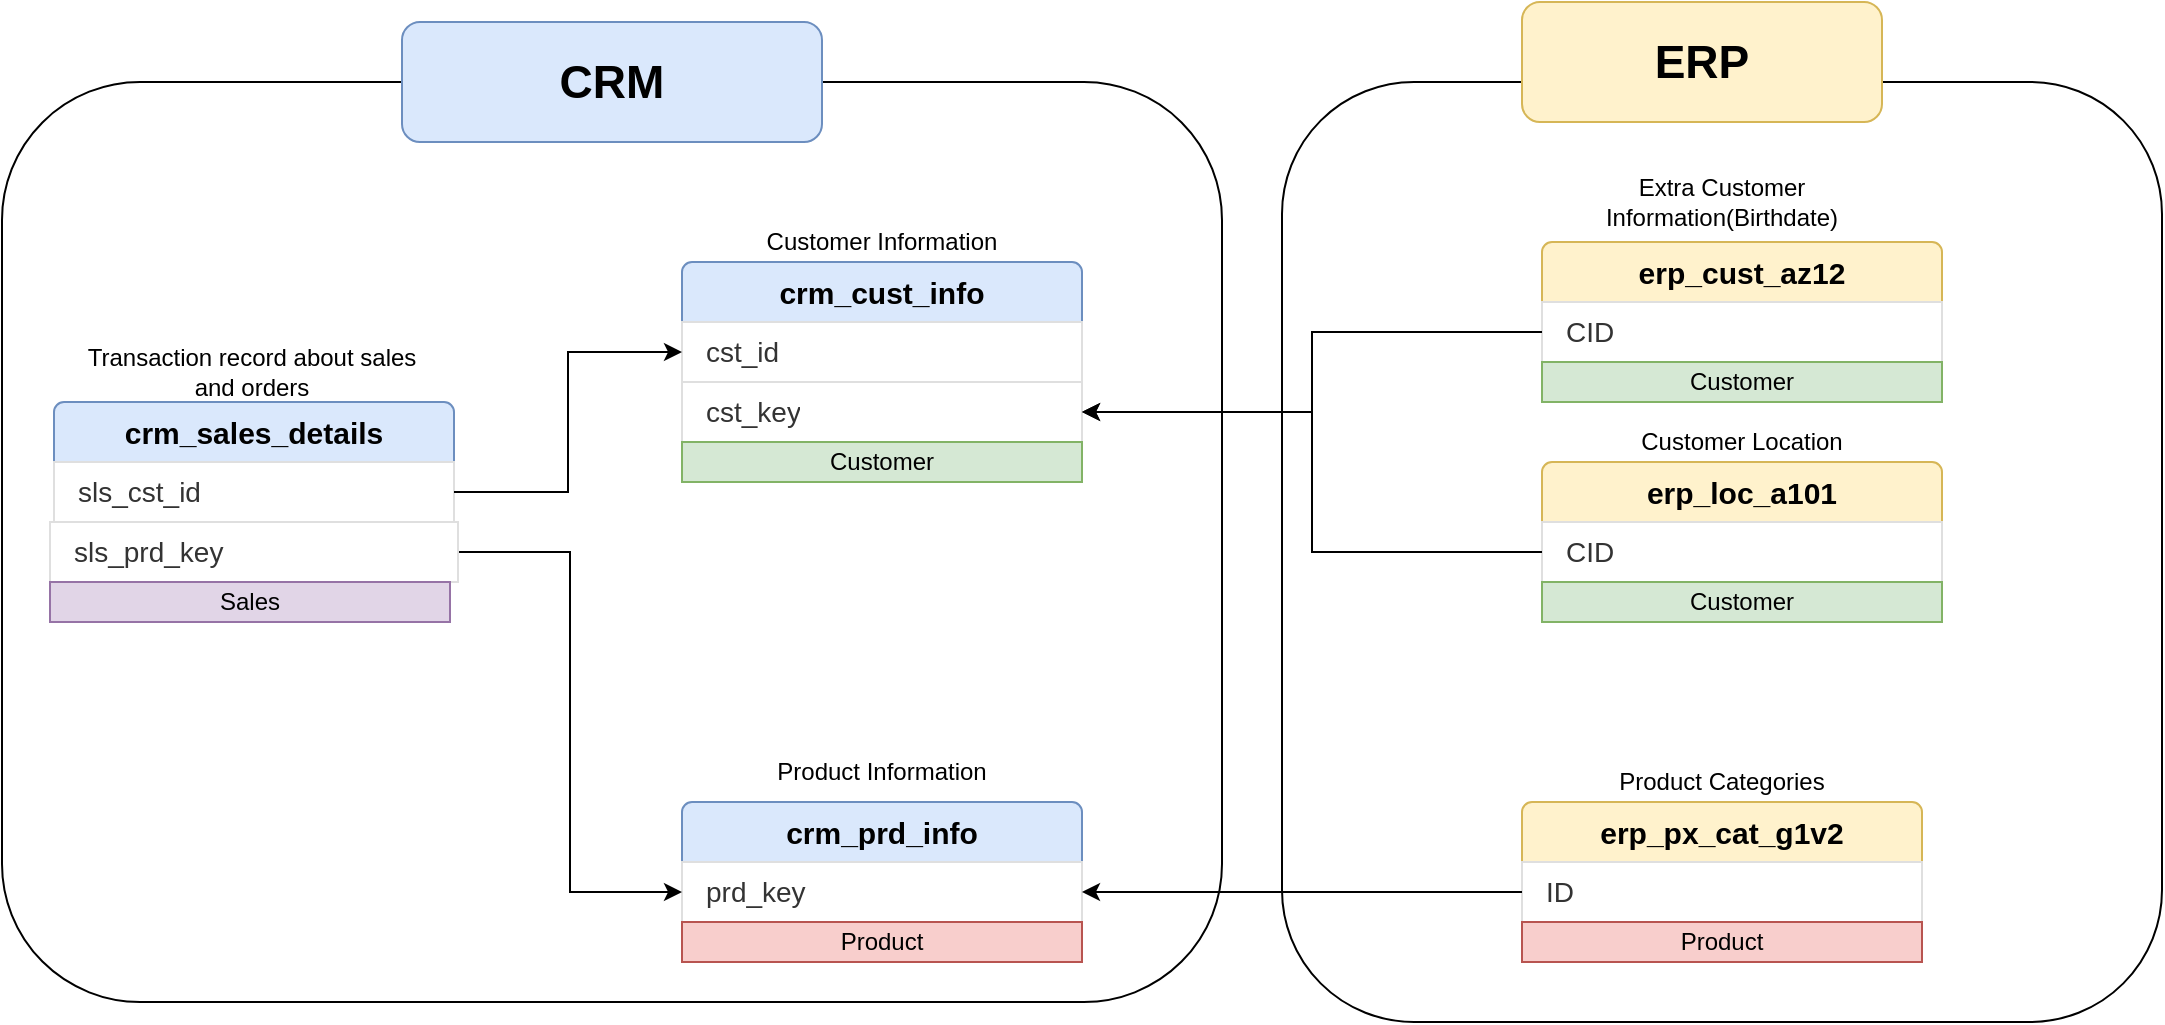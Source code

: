 <mxfile version="26.2.12">
  <diagram name="Page-1" id="N5tbG0MDtSxEJls4hTmb">
    <mxGraphModel dx="2210" dy="576" grid="1" gridSize="10" guides="1" tooltips="1" connect="1" arrows="1" fold="1" page="1" pageScale="1" pageWidth="583" pageHeight="827" math="0" shadow="0">
      <root>
        <mxCell id="0" />
        <mxCell id="1" parent="0" />
        <mxCell id="oi_Wegr7ccNVkyWtqh0D-1" value="" style="swimlane;fontStyle=0;childLayout=stackLayout;horizontal=1;startSize=0;horizontalStack=0;resizeParent=1;resizeParentMax=0;resizeLast=0;collapsible=0;marginBottom=0;whiteSpace=wrap;html=1;strokeColor=none;fillColor=none;" parent="1" vertex="1">
          <mxGeometry x="-760" y="200" width="200" height="30" as="geometry" />
        </mxCell>
        <mxCell id="oi_Wegr7ccNVkyWtqh0D-2" value="crm_cust_info" style="text;strokeColor=#6c8ebf;fillColor=#dae8fc;align=center;verticalAlign=middle;spacingLeft=10;spacingRight=10;overflow=hidden;points=[[0,0.5],[1,0.5]];portConstraint=eastwest;rotatable=0;whiteSpace=wrap;html=1;shape=mxgraph.bootstrap.topButton;rSize=5;fontSize=15;fontStyle=1" parent="oi_Wegr7ccNVkyWtqh0D-1" vertex="1">
          <mxGeometry width="200" height="30" as="geometry" />
        </mxCell>
        <mxCell id="oi_Wegr7ccNVkyWtqh0D-6" value="" style="swimlane;fontStyle=0;childLayout=stackLayout;horizontal=1;startSize=0;horizontalStack=0;resizeParent=1;resizeParentMax=0;resizeLast=0;collapsible=0;marginBottom=0;whiteSpace=wrap;html=1;strokeColor=none;fillColor=none;" parent="1" vertex="1">
          <mxGeometry x="-760" y="470" width="200" height="60" as="geometry" />
        </mxCell>
        <mxCell id="oi_Wegr7ccNVkyWtqh0D-7" value="crm_prd_info" style="text;strokeColor=#6c8ebf;fillColor=#dae8fc;align=center;verticalAlign=middle;spacingLeft=10;spacingRight=10;overflow=hidden;points=[[0,0.5],[1,0.5]];portConstraint=eastwest;rotatable=0;whiteSpace=wrap;html=1;shape=mxgraph.bootstrap.topButton;rSize=5;fontSize=15;fontStyle=1" parent="oi_Wegr7ccNVkyWtqh0D-6" vertex="1">
          <mxGeometry width="200" height="30" as="geometry" />
        </mxCell>
        <mxCell id="oi_Wegr7ccNVkyWtqh0D-8" value="prd_key" style="text;strokeColor=#DFDFDF;fillColor=#FFFFFF;align=left;verticalAlign=middle;spacingLeft=10;spacingRight=10;overflow=hidden;points=[[0,0.5],[1,0.5]];portConstraint=eastwest;rotatable=0;whiteSpace=wrap;html=1;rSize=5;fontColor=#333333;fontSize=14;" parent="oi_Wegr7ccNVkyWtqh0D-6" vertex="1">
          <mxGeometry y="30" width="200" height="30" as="geometry" />
        </mxCell>
        <mxCell id="oi_Wegr7ccNVkyWtqh0D-9" value="" style="swimlane;fontStyle=0;childLayout=stackLayout;horizontal=1;startSize=0;horizontalStack=0;resizeParent=1;resizeParentMax=0;resizeLast=0;collapsible=0;marginBottom=0;whiteSpace=wrap;html=1;strokeColor=none;fillColor=none;" parent="1" vertex="1">
          <mxGeometry x="-1074" y="270" width="200" height="60" as="geometry" />
        </mxCell>
        <mxCell id="oi_Wegr7ccNVkyWtqh0D-10" value="crm_sales_details" style="text;strokeColor=#6c8ebf;fillColor=#dae8fc;align=center;verticalAlign=middle;spacingLeft=10;spacingRight=10;overflow=hidden;points=[[0,0.5],[1,0.5]];portConstraint=eastwest;rotatable=0;whiteSpace=wrap;html=1;shape=mxgraph.bootstrap.topButton;rSize=5;fontSize=15;fontStyle=1" parent="oi_Wegr7ccNVkyWtqh0D-9" vertex="1">
          <mxGeometry width="200" height="30" as="geometry" />
        </mxCell>
        <mxCell id="oi_Wegr7ccNVkyWtqh0D-11" value="sls_cst_id" style="text;strokeColor=#DFDFDF;fillColor=#FFFFFF;align=left;verticalAlign=middle;spacingLeft=10;spacingRight=10;overflow=hidden;points=[[0,0.5],[1,0.5]];portConstraint=eastwest;rotatable=0;whiteSpace=wrap;html=1;rSize=5;fontColor=#333333;fontSize=14;" parent="oi_Wegr7ccNVkyWtqh0D-9" vertex="1">
          <mxGeometry y="30" width="200" height="30" as="geometry" />
        </mxCell>
        <mxCell id="oi_Wegr7ccNVkyWtqh0D-32" style="edgeStyle=orthogonalEdgeStyle;rounded=0;orthogonalLoop=1;jettySize=auto;html=1;entryX=0;entryY=0.5;entryDx=0;entryDy=0;" parent="1" source="oi_Wegr7ccNVkyWtqh0D-12" target="oi_Wegr7ccNVkyWtqh0D-8" edge="1">
          <mxGeometry relative="1" as="geometry" />
        </mxCell>
        <mxCell id="oi_Wegr7ccNVkyWtqh0D-12" value="sls_prd_key" style="text;strokeColor=#DFDFDF;fillColor=#FFFFFF;align=left;verticalAlign=middle;spacingLeft=10;spacingRight=10;overflow=hidden;points=[[0,0.5],[1,0.5]];portConstraint=eastwest;rotatable=0;whiteSpace=wrap;html=1;rSize=5;fontColor=#333333;fontSize=14;" parent="1" vertex="1">
          <mxGeometry x="-1076" y="330" width="204" height="30" as="geometry" />
        </mxCell>
        <mxCell id="oi_Wegr7ccNVkyWtqh0D-3" value="cst_key" style="text;strokeColor=#DFDFDF;fillColor=#FFFFFF;align=left;verticalAlign=middle;spacingLeft=10;spacingRight=10;overflow=hidden;points=[[0,0.5],[1,0.5]];portConstraint=eastwest;rotatable=0;whiteSpace=wrap;html=1;rSize=5;fontColor=#333333;fontSize=14;" parent="1" vertex="1">
          <mxGeometry x="-760" y="260" width="200" height="30" as="geometry" />
        </mxCell>
        <mxCell id="oi_Wegr7ccNVkyWtqh0D-13" value="cst_id" style="text;strokeColor=#DFDFDF;fillColor=#FFFFFF;align=left;verticalAlign=middle;spacingLeft=10;spacingRight=10;overflow=hidden;points=[[0,0.5],[1,0.5]];portConstraint=eastwest;rotatable=0;whiteSpace=wrap;html=1;rSize=5;fontColor=#333333;fontSize=14;" parent="1" vertex="1">
          <mxGeometry x="-760" y="230" width="200" height="30" as="geometry" />
        </mxCell>
        <mxCell id="oi_Wegr7ccNVkyWtqh0D-16" value="" style="swimlane;fontStyle=0;childLayout=stackLayout;horizontal=1;startSize=0;horizontalStack=0;resizeParent=1;resizeParentMax=0;resizeLast=0;collapsible=0;marginBottom=0;whiteSpace=wrap;html=1;strokeColor=none;fillColor=none;" parent="1" vertex="1">
          <mxGeometry x="-330" y="190" width="200" height="60" as="geometry" />
        </mxCell>
        <mxCell id="oi_Wegr7ccNVkyWtqh0D-17" value="erp_cust_az12" style="text;strokeColor=#d6b656;fillColor=#fff2cc;align=center;verticalAlign=middle;spacingLeft=10;spacingRight=10;overflow=hidden;points=[[0,0.5],[1,0.5]];portConstraint=eastwest;rotatable=0;whiteSpace=wrap;html=1;shape=mxgraph.bootstrap.topButton;rSize=5;fontSize=15;fontStyle=1" parent="oi_Wegr7ccNVkyWtqh0D-16" vertex="1">
          <mxGeometry width="200" height="30" as="geometry" />
        </mxCell>
        <mxCell id="oi_Wegr7ccNVkyWtqh0D-18" value="CID" style="text;strokeColor=#DFDFDF;fillColor=#FFFFFF;align=left;verticalAlign=middle;spacingLeft=10;spacingRight=10;overflow=hidden;points=[[0,0.5],[1,0.5]];portConstraint=eastwest;rotatable=0;whiteSpace=wrap;html=1;rSize=5;fontColor=#333333;fontSize=14;" parent="oi_Wegr7ccNVkyWtqh0D-16" vertex="1">
          <mxGeometry y="30" width="200" height="30" as="geometry" />
        </mxCell>
        <mxCell id="oi_Wegr7ccNVkyWtqh0D-20" value="" style="swimlane;fontStyle=0;childLayout=stackLayout;horizontal=1;startSize=0;horizontalStack=0;resizeParent=1;resizeParentMax=0;resizeLast=0;collapsible=0;marginBottom=0;whiteSpace=wrap;html=1;strokeColor=none;fillColor=none;" parent="1" vertex="1">
          <mxGeometry x="-330" y="300" width="200" height="60" as="geometry" />
        </mxCell>
        <mxCell id="oi_Wegr7ccNVkyWtqh0D-21" value="erp_loc_a101" style="text;strokeColor=#d6b656;fillColor=#fff2cc;align=center;verticalAlign=middle;spacingLeft=10;spacingRight=10;overflow=hidden;points=[[0,0.5],[1,0.5]];portConstraint=eastwest;rotatable=0;whiteSpace=wrap;html=1;shape=mxgraph.bootstrap.topButton;rSize=5;fontSize=15;fontStyle=1" parent="oi_Wegr7ccNVkyWtqh0D-20" vertex="1">
          <mxGeometry width="200" height="30" as="geometry" />
        </mxCell>
        <mxCell id="oi_Wegr7ccNVkyWtqh0D-22" value="CID" style="text;strokeColor=#DFDFDF;fillColor=#FFFFFF;align=left;verticalAlign=middle;spacingLeft=10;spacingRight=10;overflow=hidden;points=[[0,0.5],[1,0.5]];portConstraint=eastwest;rotatable=0;whiteSpace=wrap;html=1;rSize=5;fontColor=#333333;fontSize=14;" parent="oi_Wegr7ccNVkyWtqh0D-20" vertex="1">
          <mxGeometry y="30" width="200" height="30" as="geometry" />
        </mxCell>
        <mxCell id="oi_Wegr7ccNVkyWtqh0D-24" value="" style="swimlane;fontStyle=0;childLayout=stackLayout;horizontal=1;startSize=0;horizontalStack=0;resizeParent=1;resizeParentMax=0;resizeLast=0;collapsible=0;marginBottom=0;whiteSpace=wrap;html=1;strokeColor=none;fillColor=none;" parent="1" vertex="1">
          <mxGeometry x="-340" y="470" width="200" height="60" as="geometry" />
        </mxCell>
        <mxCell id="oi_Wegr7ccNVkyWtqh0D-25" value="erp_px_cat_g1v2" style="text;strokeColor=#d6b656;fillColor=#fff2cc;align=center;verticalAlign=middle;spacingLeft=10;spacingRight=10;overflow=hidden;points=[[0,0.5],[1,0.5]];portConstraint=eastwest;rotatable=0;whiteSpace=wrap;html=1;shape=mxgraph.bootstrap.topButton;rSize=5;fontSize=15;fontStyle=1" parent="oi_Wegr7ccNVkyWtqh0D-24" vertex="1">
          <mxGeometry width="200" height="30" as="geometry" />
        </mxCell>
        <mxCell id="oi_Wegr7ccNVkyWtqh0D-26" value="ID" style="text;strokeColor=#DFDFDF;fillColor=#FFFFFF;align=left;verticalAlign=middle;spacingLeft=10;spacingRight=10;overflow=hidden;points=[[0,0.5],[1,0.5]];portConstraint=eastwest;rotatable=0;whiteSpace=wrap;html=1;rSize=5;fontColor=#333333;fontSize=14;" parent="oi_Wegr7ccNVkyWtqh0D-24" vertex="1">
          <mxGeometry y="30" width="200" height="30" as="geometry" />
        </mxCell>
        <mxCell id="oi_Wegr7ccNVkyWtqh0D-31" style="edgeStyle=orthogonalEdgeStyle;rounded=0;orthogonalLoop=1;jettySize=auto;html=1;exitX=1;exitY=0.5;exitDx=0;exitDy=0;entryX=0;entryY=0.5;entryDx=0;entryDy=0;" parent="1" source="oi_Wegr7ccNVkyWtqh0D-11" target="oi_Wegr7ccNVkyWtqh0D-13" edge="1">
          <mxGeometry relative="1" as="geometry" />
        </mxCell>
        <mxCell id="oi_Wegr7ccNVkyWtqh0D-34" style="edgeStyle=orthogonalEdgeStyle;rounded=0;orthogonalLoop=1;jettySize=auto;html=1;exitX=0;exitY=0.5;exitDx=0;exitDy=0;entryX=1;entryY=0.75;entryDx=0;entryDy=0;" parent="1" source="oi_Wegr7ccNVkyWtqh0D-26" target="oi_Wegr7ccNVkyWtqh0D-6" edge="1">
          <mxGeometry relative="1" as="geometry" />
        </mxCell>
        <mxCell id="oi_Wegr7ccNVkyWtqh0D-37" style="edgeStyle=orthogonalEdgeStyle;rounded=0;orthogonalLoop=1;jettySize=auto;html=1;exitX=0;exitY=0.5;exitDx=0;exitDy=0;entryX=1;entryY=0.5;entryDx=0;entryDy=0;" parent="1" source="oi_Wegr7ccNVkyWtqh0D-22" target="oi_Wegr7ccNVkyWtqh0D-3" edge="1">
          <mxGeometry relative="1" as="geometry" />
        </mxCell>
        <mxCell id="oi_Wegr7ccNVkyWtqh0D-38" style="edgeStyle=orthogonalEdgeStyle;rounded=0;orthogonalLoop=1;jettySize=auto;html=1;entryX=1;entryY=0.5;entryDx=0;entryDy=0;" parent="1" source="oi_Wegr7ccNVkyWtqh0D-18" target="oi_Wegr7ccNVkyWtqh0D-3" edge="1">
          <mxGeometry relative="1" as="geometry" />
        </mxCell>
        <mxCell id="oi_Wegr7ccNVkyWtqh0D-39" value="" style="rounded=1;whiteSpace=wrap;html=1;fillColor=none;" parent="1" vertex="1">
          <mxGeometry x="-1100" y="110" width="610" height="460" as="geometry" />
        </mxCell>
        <mxCell id="oi_Wegr7ccNVkyWtqh0D-40" value="&lt;b&gt;&lt;font style=&quot;font-size: 23px;&quot;&gt;CRM&lt;/font&gt;&lt;/b&gt;" style="rounded=1;whiteSpace=wrap;html=1;fillColor=#dae8fc;strokeColor=#6c8ebf;" parent="1" vertex="1">
          <mxGeometry x="-900" y="80" width="210" height="60" as="geometry" />
        </mxCell>
        <mxCell id="oi_Wegr7ccNVkyWtqh0D-41" value="Transaction record about sales and orders" style="rounded=0;whiteSpace=wrap;html=1;fillColor=none;strokeColor=none;" parent="1" vertex="1">
          <mxGeometry x="-1060" y="240" width="170" height="30" as="geometry" />
        </mxCell>
        <mxCell id="oi_Wegr7ccNVkyWtqh0D-42" value="Customer Information" style="rounded=0;whiteSpace=wrap;html=1;strokeColor=none;fillColor=none;" parent="1" vertex="1">
          <mxGeometry x="-720" y="180" width="120" height="20" as="geometry" />
        </mxCell>
        <mxCell id="oi_Wegr7ccNVkyWtqh0D-43" value="Product Information" style="rounded=0;whiteSpace=wrap;html=1;fillColor=none;strokeColor=none;" parent="1" vertex="1">
          <mxGeometry x="-720" y="440" width="120" height="30" as="geometry" />
        </mxCell>
        <mxCell id="oi_Wegr7ccNVkyWtqh0D-44" value="Customer Location" style="rounded=0;whiteSpace=wrap;html=1;fillColor=none;strokeColor=none;" parent="1" vertex="1">
          <mxGeometry x="-290" y="280" width="120" height="20" as="geometry" />
        </mxCell>
        <mxCell id="oi_Wegr7ccNVkyWtqh0D-45" value="Extra Customer Information(Birthdate)" style="rounded=0;whiteSpace=wrap;html=1;fillColor=none;strokeColor=none;" parent="1" vertex="1">
          <mxGeometry x="-330" y="150" width="180" height="40" as="geometry" />
        </mxCell>
        <mxCell id="oi_Wegr7ccNVkyWtqh0D-46" value="Product Categories" style="rounded=0;whiteSpace=wrap;html=1;fillColor=none;strokeColor=none;" parent="1" vertex="1">
          <mxGeometry x="-300" y="450" width="120" height="20" as="geometry" />
        </mxCell>
        <mxCell id="oi_Wegr7ccNVkyWtqh0D-47" value="" style="rounded=1;whiteSpace=wrap;html=1;fillColor=none;" parent="1" vertex="1">
          <mxGeometry x="-460" y="110" width="440" height="470" as="geometry" />
        </mxCell>
        <mxCell id="oi_Wegr7ccNVkyWtqh0D-48" value="&lt;b&gt;&lt;font style=&quot;font-size: 23px;&quot;&gt;ERP&lt;/font&gt;&lt;/b&gt;" style="rounded=1;whiteSpace=wrap;html=1;fillColor=#fff2cc;strokeColor=#d6b656;" parent="1" vertex="1">
          <mxGeometry x="-340" y="70" width="180" height="60" as="geometry" />
        </mxCell>
        <mxCell id="mjIa3pvzCwXjLUlyKsyu-1" value="Customer" style="text;html=1;strokeColor=#82b366;fillColor=#d5e8d4;align=center;verticalAlign=middle;whiteSpace=wrap;overflow=hidden;" vertex="1" parent="1">
          <mxGeometry x="-330" y="250" width="200" height="20" as="geometry" />
        </mxCell>
        <mxCell id="mjIa3pvzCwXjLUlyKsyu-2" value="Customer" style="text;html=1;strokeColor=#82b366;fillColor=#d5e8d4;align=center;verticalAlign=middle;whiteSpace=wrap;overflow=hidden;" vertex="1" parent="1">
          <mxGeometry x="-330" y="360" width="200" height="20" as="geometry" />
        </mxCell>
        <mxCell id="mjIa3pvzCwXjLUlyKsyu-3" value="Product" style="text;html=1;strokeColor=#b85450;fillColor=#f8cecc;align=center;verticalAlign=middle;whiteSpace=wrap;overflow=hidden;" vertex="1" parent="1">
          <mxGeometry x="-340" y="530" width="200" height="20" as="geometry" />
        </mxCell>
        <mxCell id="mjIa3pvzCwXjLUlyKsyu-4" value="Product" style="text;html=1;strokeColor=#b85450;fillColor=#f8cecc;align=center;verticalAlign=middle;whiteSpace=wrap;overflow=hidden;" vertex="1" parent="1">
          <mxGeometry x="-760" y="530" width="200" height="20" as="geometry" />
        </mxCell>
        <mxCell id="mjIa3pvzCwXjLUlyKsyu-5" value="Customer" style="text;html=1;strokeColor=#82b366;fillColor=#d5e8d4;align=center;verticalAlign=middle;whiteSpace=wrap;overflow=hidden;" vertex="1" parent="1">
          <mxGeometry x="-760" y="290" width="200" height="20" as="geometry" />
        </mxCell>
        <mxCell id="mjIa3pvzCwXjLUlyKsyu-6" value="Sales" style="text;html=1;strokeColor=#9673a6;fillColor=#e1d5e7;align=center;verticalAlign=middle;whiteSpace=wrap;overflow=hidden;" vertex="1" parent="1">
          <mxGeometry x="-1076" y="360" width="200" height="20" as="geometry" />
        </mxCell>
      </root>
    </mxGraphModel>
  </diagram>
</mxfile>
